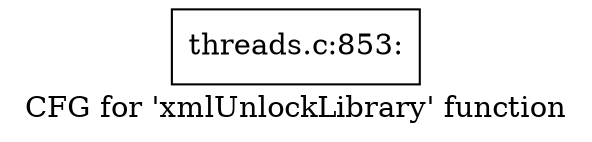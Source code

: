 digraph "CFG for 'xmlUnlockLibrary' function" {
	label="CFG for 'xmlUnlockLibrary' function";

	Node0x4759b00 [shape=record,label="{threads.c:853:}"];
}
